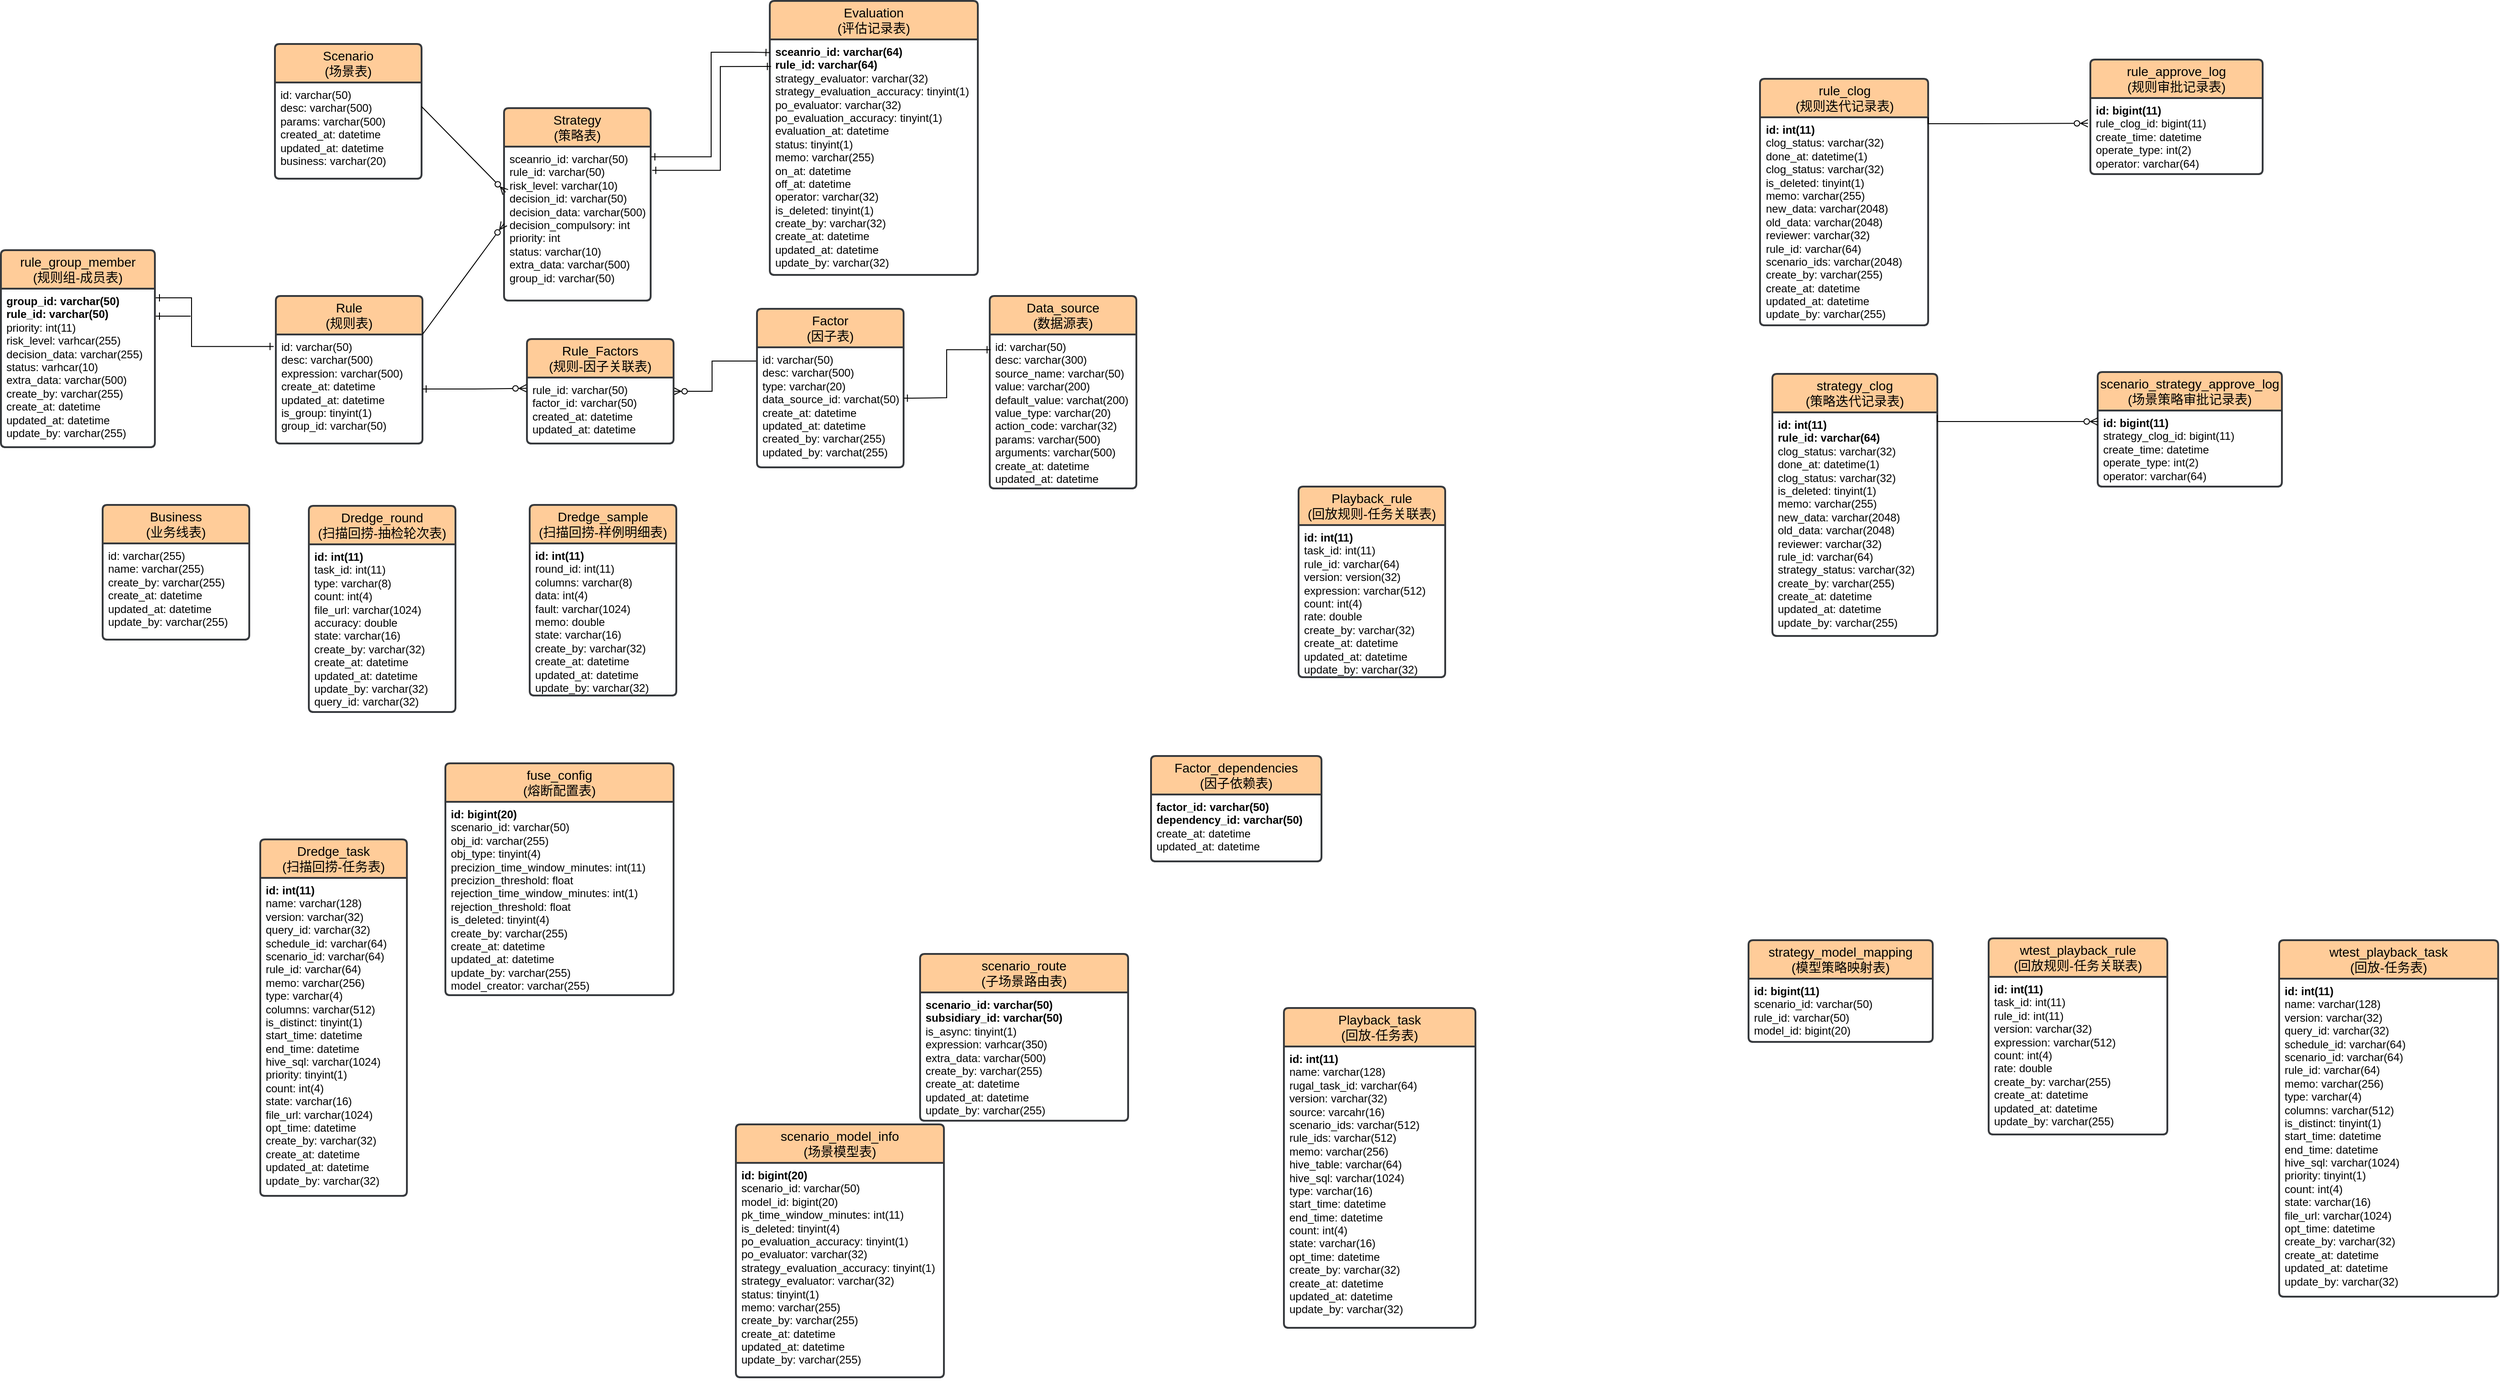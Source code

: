 <mxfile version="21.5.1" type="github">
  <diagram name="第 1 页" id="5t3NjeUMs80RB9Tgrbg6">
    <mxGraphModel dx="2101" dy="858" grid="0" gridSize="10" guides="1" tooltips="1" connect="1" arrows="1" fold="1" page="0" pageScale="1" pageWidth="827" pageHeight="1169" background="none" math="0" shadow="0">
      <root>
        <mxCell id="0" />
        <mxCell id="1" parent="0" />
        <mxCell id="YN_snYb4k6XouH314AB_-72" style="edgeStyle=orthogonalEdgeStyle;rounded=0;orthogonalLoop=1;jettySize=auto;html=1;exitX=0.75;exitY=0;exitDx=0;exitDy=0;" edge="1" parent="1" source="YN_snYb4k6XouH314AB_-23" target="YN_snYb4k6XouH314AB_-22">
          <mxGeometry relative="1" as="geometry" />
        </mxCell>
        <mxCell id="26_FJcOAuXf4uYJPlZqO-40" value="Rule&lt;br&gt;(规则表)" style="swimlane;childLayout=stackLayout;horizontal=1;startSize=42;horizontalStack=0;rounded=1;fontSize=14;fontStyle=0;strokeWidth=2;resizeParent=0;resizeLast=1;shadow=0;dashed=0;align=center;arcSize=4;whiteSpace=wrap;html=1;fillColor=#ffcc99;strokeColor=#36393d;" parent="1" vertex="1">
          <mxGeometry x="-279" y="404" width="160" height="161" as="geometry">
            <mxRectangle x="42" y="189" width="64" height="42" as="alternateBounds" />
          </mxGeometry>
        </mxCell>
        <mxCell id="26_FJcOAuXf4uYJPlZqO-41" value="id: varchar(50)&lt;br&gt;desc: varchar(500)&lt;br&gt;expression: varchar(500)&lt;br&gt;create_at: datetime&lt;br&gt;updated_at: datetime&lt;br&gt;is_group: tinyint(1)&lt;br&gt;group_id: varchar(50)" style="align=left;strokeColor=none;fillColor=none;spacingLeft=4;fontSize=12;verticalAlign=top;resizable=0;rotatable=0;part=1;html=1;" parent="26_FJcOAuXf4uYJPlZqO-40" vertex="1">
          <mxGeometry y="42" width="160" height="119" as="geometry" />
        </mxCell>
        <mxCell id="26_FJcOAuXf4uYJPlZqO-42" style="edgeStyle=orthogonalEdgeStyle;rounded=0;orthogonalLoop=1;jettySize=auto;html=1;exitX=0.5;exitY=1;exitDx=0;exitDy=0;" parent="26_FJcOAuXf4uYJPlZqO-40" source="26_FJcOAuXf4uYJPlZqO-41" target="26_FJcOAuXf4uYJPlZqO-41" edge="1">
          <mxGeometry relative="1" as="geometry" />
        </mxCell>
        <mxCell id="26_FJcOAuXf4uYJPlZqO-43" value="Scenario&lt;br&gt;(场景表)" style="swimlane;childLayout=stackLayout;horizontal=1;startSize=42;horizontalStack=0;rounded=1;fontSize=14;fontStyle=0;strokeWidth=2;resizeParent=0;resizeLast=1;shadow=0;dashed=0;align=center;arcSize=4;whiteSpace=wrap;html=1;fillColor=#ffcc99;strokeColor=#36393d;" parent="1" vertex="1">
          <mxGeometry x="-280" y="129" width="160" height="147" as="geometry" />
        </mxCell>
        <mxCell id="26_FJcOAuXf4uYJPlZqO-44" value="id: varchar(50)&lt;br&gt;desc: varchar(500)&lt;br&gt;params: varchar(500)&lt;br&gt;created_at: datetime&lt;br&gt;updated_at: datetime&lt;br&gt;business: varchar(20)" style="align=left;strokeColor=none;fillColor=none;spacingLeft=4;fontSize=12;verticalAlign=top;resizable=0;rotatable=0;part=1;html=1;" parent="26_FJcOAuXf4uYJPlZqO-43" vertex="1">
          <mxGeometry y="42" width="160" height="105" as="geometry" />
        </mxCell>
        <mxCell id="26_FJcOAuXf4uYJPlZqO-45" style="edgeStyle=orthogonalEdgeStyle;rounded=0;orthogonalLoop=1;jettySize=auto;html=1;exitX=0.5;exitY=1;exitDx=0;exitDy=0;" parent="26_FJcOAuXf4uYJPlZqO-43" source="26_FJcOAuXf4uYJPlZqO-44" target="26_FJcOAuXf4uYJPlZqO-44" edge="1">
          <mxGeometry relative="1" as="geometry" />
        </mxCell>
        <mxCell id="26_FJcOAuXf4uYJPlZqO-50" value="Factor&lt;br&gt;(因子表)" style="swimlane;childLayout=stackLayout;horizontal=1;startSize=42;horizontalStack=0;rounded=1;fontSize=14;fontStyle=0;strokeWidth=2;resizeParent=0;resizeLast=1;shadow=0;dashed=0;align=center;arcSize=4;whiteSpace=wrap;html=1;fillColor=#ffcc99;strokeColor=#36393d;" parent="1" vertex="1">
          <mxGeometry x="246" y="418" width="160" height="173" as="geometry">
            <mxRectangle x="42" y="189" width="64" height="42" as="alternateBounds" />
          </mxGeometry>
        </mxCell>
        <mxCell id="26_FJcOAuXf4uYJPlZqO-51" value="id: varchar(50)&lt;br&gt;desc: varchar(500)&lt;br&gt;type: varchar(20)&lt;br&gt;data_source_id: varchat(50)&lt;br&gt;create_at: datetime&lt;br&gt;updated_at: datetime&lt;br&gt;created_by: varchar(255)&lt;br&gt;updated_by: varchat(255)" style="align=left;strokeColor=none;fillColor=none;spacingLeft=4;fontSize=12;verticalAlign=top;resizable=0;rotatable=0;part=1;html=1;" parent="26_FJcOAuXf4uYJPlZqO-50" vertex="1">
          <mxGeometry y="42" width="160" height="131" as="geometry" />
        </mxCell>
        <mxCell id="26_FJcOAuXf4uYJPlZqO-52" style="edgeStyle=orthogonalEdgeStyle;rounded=0;orthogonalLoop=1;jettySize=auto;html=1;exitX=0.5;exitY=1;exitDx=0;exitDy=0;" parent="26_FJcOAuXf4uYJPlZqO-50" source="26_FJcOAuXf4uYJPlZqO-51" target="26_FJcOAuXf4uYJPlZqO-51" edge="1">
          <mxGeometry relative="1" as="geometry" />
        </mxCell>
        <mxCell id="26_FJcOAuXf4uYJPlZqO-54" value="Data_source&lt;br&gt;(数据源表)" style="swimlane;childLayout=stackLayout;horizontal=1;startSize=42;horizontalStack=0;rounded=1;fontSize=14;fontStyle=0;strokeWidth=2;resizeParent=0;resizeLast=1;shadow=0;dashed=0;align=center;arcSize=4;whiteSpace=wrap;html=1;fillColor=#ffcc99;strokeColor=#36393d;" parent="1" vertex="1">
          <mxGeometry x="500" y="404" width="160" height="210" as="geometry">
            <mxRectangle x="42" y="189" width="64" height="42" as="alternateBounds" />
          </mxGeometry>
        </mxCell>
        <mxCell id="26_FJcOAuXf4uYJPlZqO-55" value="id: varchar(50)&lt;br&gt;desc: varchar(300)&lt;br&gt;source_name: varchar(50)&lt;br&gt;value: varchar(200)&lt;br&gt;default_value: varchat(200)&lt;br&gt;value_type: varchar(20)&lt;br&gt;action_code: varchar(32)&lt;br&gt;params: varchar(500)&lt;br&gt;arguments: varchar(500)&lt;br&gt;create_at: datetime&lt;br&gt;updated_at: datetime" style="align=left;strokeColor=none;fillColor=none;spacingLeft=4;fontSize=12;verticalAlign=top;resizable=0;rotatable=0;part=1;html=1;" parent="26_FJcOAuXf4uYJPlZqO-54" vertex="1">
          <mxGeometry y="42" width="160" height="168" as="geometry" />
        </mxCell>
        <mxCell id="26_FJcOAuXf4uYJPlZqO-56" style="edgeStyle=orthogonalEdgeStyle;rounded=0;orthogonalLoop=1;jettySize=auto;html=1;exitX=0.5;exitY=1;exitDx=0;exitDy=0;" parent="26_FJcOAuXf4uYJPlZqO-54" source="26_FJcOAuXf4uYJPlZqO-55" target="26_FJcOAuXf4uYJPlZqO-55" edge="1">
          <mxGeometry relative="1" as="geometry" />
        </mxCell>
        <mxCell id="26_FJcOAuXf4uYJPlZqO-61" value="Strategy&lt;br&gt;(策略表)" style="swimlane;childLayout=stackLayout;horizontal=1;startSize=42;horizontalStack=0;rounded=1;fontSize=14;fontStyle=0;strokeWidth=2;resizeParent=0;resizeLast=1;shadow=0;dashed=0;align=center;arcSize=4;whiteSpace=wrap;html=1;fillColor=#ffcc99;strokeColor=#36393d;" parent="1" vertex="1">
          <mxGeometry x="-30" y="199" width="160" height="210" as="geometry">
            <mxRectangle x="42" y="189" width="64" height="42" as="alternateBounds" />
          </mxGeometry>
        </mxCell>
        <mxCell id="26_FJcOAuXf4uYJPlZqO-62" value="sceanrio_id: varchar(50)&lt;br&gt;rule_id: varchar(50)&lt;br&gt;risk_level: varchar(10)&lt;br&gt;decision_id: varchar(50)&lt;br&gt;decision_data: varchar(500)&lt;br&gt;decision_compulsory: int&lt;br&gt;priority: int&lt;br&gt;status: varchar(10)&lt;br&gt;extra_data: varchar(500)&lt;br&gt;group_id: varchar(50)" style="align=left;strokeColor=none;fillColor=none;spacingLeft=4;fontSize=12;verticalAlign=top;resizable=0;rotatable=0;part=1;html=1;" parent="26_FJcOAuXf4uYJPlZqO-61" vertex="1">
          <mxGeometry y="42" width="160" height="168" as="geometry" />
        </mxCell>
        <mxCell id="26_FJcOAuXf4uYJPlZqO-63" style="edgeStyle=orthogonalEdgeStyle;rounded=0;orthogonalLoop=1;jettySize=auto;html=1;exitX=0.5;exitY=1;exitDx=0;exitDy=0;" parent="26_FJcOAuXf4uYJPlZqO-61" source="26_FJcOAuXf4uYJPlZqO-62" target="26_FJcOAuXf4uYJPlZqO-62" edge="1">
          <mxGeometry relative="1" as="geometry" />
        </mxCell>
        <mxCell id="26_FJcOAuXf4uYJPlZqO-64" style="rounded=0;orthogonalLoop=1;jettySize=auto;html=1;exitX=1;exitY=0;exitDx=0;exitDy=0;entryX=0;entryY=0.5;entryDx=0;entryDy=0;startArrow=none;startFill=0;endArrow=ERzeroToMany;endFill=0;" parent="1" source="26_FJcOAuXf4uYJPlZqO-41" target="26_FJcOAuXf4uYJPlZqO-62" edge="1">
          <mxGeometry relative="1" as="geometry" />
        </mxCell>
        <mxCell id="26_FJcOAuXf4uYJPlZqO-65" style="rounded=0;orthogonalLoop=1;jettySize=auto;html=1;exitX=1;exitY=0.25;exitDx=0;exitDy=0;entryX=0.01;entryY=0.296;entryDx=0;entryDy=0;entryPerimeter=0;startArrow=none;startFill=0;endArrow=ERzeroToMany;endFill=0;" parent="1" source="26_FJcOAuXf4uYJPlZqO-44" target="26_FJcOAuXf4uYJPlZqO-62" edge="1">
          <mxGeometry relative="1" as="geometry" />
        </mxCell>
        <mxCell id="26_FJcOAuXf4uYJPlZqO-69" style="rounded=0;orthogonalLoop=1;jettySize=auto;html=1;startArrow=ERzeroToMany;startFill=0;endArrow=none;endFill=0;edgeStyle=orthogonalEdgeStyle;" parent="1" source="26_FJcOAuXf4uYJPlZqO-66" edge="1">
          <mxGeometry relative="1" as="geometry">
            <mxPoint x="245" y="475" as="targetPoint" />
            <Array as="points">
              <mxPoint x="197" y="508" />
              <mxPoint x="197" y="475" />
            </Array>
          </mxGeometry>
        </mxCell>
        <mxCell id="26_FJcOAuXf4uYJPlZqO-66" value="Rule_Factors&lt;br&gt;(规则-因子关联表)" style="swimlane;childLayout=stackLayout;horizontal=1;startSize=42;horizontalStack=0;rounded=1;fontSize=14;fontStyle=0;strokeWidth=2;resizeParent=0;resizeLast=1;shadow=0;dashed=0;align=center;arcSize=4;whiteSpace=wrap;html=1;fillColor=#ffcc99;strokeColor=#36393d;" parent="1" vertex="1">
          <mxGeometry x="-5" y="451" width="160" height="114" as="geometry" />
        </mxCell>
        <mxCell id="26_FJcOAuXf4uYJPlZqO-67" value="rule_id: varchar(50)&lt;br&gt;factor_id: varchar(50)&lt;br&gt;created_at: datetime&lt;br&gt;updated_at: datetime" style="align=left;strokeColor=none;fillColor=none;spacingLeft=4;fontSize=12;verticalAlign=top;resizable=0;rotatable=0;part=1;html=1;" parent="26_FJcOAuXf4uYJPlZqO-66" vertex="1">
          <mxGeometry y="42" width="160" height="72" as="geometry" />
        </mxCell>
        <mxCell id="26_FJcOAuXf4uYJPlZqO-68" style="edgeStyle=orthogonalEdgeStyle;rounded=0;orthogonalLoop=1;jettySize=auto;html=1;exitX=0.5;exitY=1;exitDx=0;exitDy=0;" parent="26_FJcOAuXf4uYJPlZqO-66" source="26_FJcOAuXf4uYJPlZqO-67" target="26_FJcOAuXf4uYJPlZqO-67" edge="1">
          <mxGeometry relative="1" as="geometry" />
        </mxCell>
        <mxCell id="26_FJcOAuXf4uYJPlZqO-70" style="edgeStyle=orthogonalEdgeStyle;rounded=0;orthogonalLoop=1;jettySize=auto;html=1;entryX=-0.003;entryY=0.163;entryDx=0;entryDy=0;entryPerimeter=0;endArrow=ERzeroToMany;endFill=0;startArrow=ERone;startFill=0;" parent="1" source="26_FJcOAuXf4uYJPlZqO-41" target="26_FJcOAuXf4uYJPlZqO-67" edge="1">
          <mxGeometry relative="1" as="geometry" />
        </mxCell>
        <mxCell id="YN_snYb4k6XouH314AB_-1" value="Business&lt;br&gt;(业务线表)" style="swimlane;childLayout=stackLayout;horizontal=1;startSize=42;horizontalStack=0;rounded=1;fontSize=14;fontStyle=0;strokeWidth=2;resizeParent=0;resizeLast=1;shadow=0;dashed=0;align=center;arcSize=4;whiteSpace=wrap;html=1;fillColor=#ffcc99;strokeColor=#36393d;" vertex="1" parent="1">
          <mxGeometry x="-468" y="632" width="160" height="147" as="geometry" />
        </mxCell>
        <mxCell id="YN_snYb4k6XouH314AB_-2" value="id: varchar(255)&lt;br&gt;name: varchar(255)&lt;br&gt;create_by: varchar(255)&lt;br&gt;create_at: datetime&lt;br&gt;updated_at: datetime&lt;br&gt;update_by: varchar(255)" style="align=left;strokeColor=none;fillColor=none;spacingLeft=4;fontSize=12;verticalAlign=top;resizable=0;rotatable=0;part=1;html=1;" vertex="1" parent="YN_snYb4k6XouH314AB_-1">
          <mxGeometry y="42" width="160" height="105" as="geometry" />
        </mxCell>
        <mxCell id="YN_snYb4k6XouH314AB_-3" style="edgeStyle=orthogonalEdgeStyle;rounded=0;orthogonalLoop=1;jettySize=auto;html=1;exitX=0.5;exitY=1;exitDx=0;exitDy=0;" edge="1" parent="YN_snYb4k6XouH314AB_-1" source="YN_snYb4k6XouH314AB_-2" target="YN_snYb4k6XouH314AB_-2">
          <mxGeometry relative="1" as="geometry" />
        </mxCell>
        <mxCell id="YN_snYb4k6XouH314AB_-4" value="Dredge_round&lt;br&gt;(扫描回捞-抽检轮次表)" style="swimlane;childLayout=stackLayout;horizontal=1;startSize=42;horizontalStack=0;rounded=1;fontSize=14;fontStyle=0;strokeWidth=2;resizeParent=0;resizeLast=1;shadow=0;dashed=0;align=center;arcSize=4;whiteSpace=wrap;html=1;fillColor=#ffcc99;strokeColor=#36393d;" vertex="1" parent="1">
          <mxGeometry x="-243" y="633" width="160" height="225" as="geometry" />
        </mxCell>
        <mxCell id="YN_snYb4k6XouH314AB_-5" value="&lt;b&gt;id: int(11)&lt;br&gt;&lt;/b&gt;task_id: int(11)&lt;br&gt;type: varchar(8)&lt;br&gt;count: int(4)&lt;br&gt;file_url: varchar(1024)&lt;br&gt;accuracy: double&lt;br&gt;state: varchar(16)&lt;br&gt;create_by: varchar(32)&lt;br style=&quot;border-color: var(--border-color);&quot;&gt;create_at: datetime&lt;br style=&quot;border-color: var(--border-color);&quot;&gt;updated_at: datetime&lt;br style=&quot;border-color: var(--border-color);&quot;&gt;update_by: varchar(32)&lt;br&gt;query_id: varchar(32)" style="align=left;strokeColor=none;fillColor=none;spacingLeft=4;fontSize=12;verticalAlign=top;resizable=0;rotatable=0;part=1;html=1;" vertex="1" parent="YN_snYb4k6XouH314AB_-4">
          <mxGeometry y="42" width="160" height="183" as="geometry" />
        </mxCell>
        <mxCell id="YN_snYb4k6XouH314AB_-6" style="edgeStyle=orthogonalEdgeStyle;rounded=0;orthogonalLoop=1;jettySize=auto;html=1;exitX=0.5;exitY=1;exitDx=0;exitDy=0;" edge="1" parent="YN_snYb4k6XouH314AB_-4" source="YN_snYb4k6XouH314AB_-5" target="YN_snYb4k6XouH314AB_-5">
          <mxGeometry relative="1" as="geometry" />
        </mxCell>
        <mxCell id="YN_snYb4k6XouH314AB_-7" value="Dredge_sample&lt;br&gt;(扫描回捞-样例明细表)" style="swimlane;childLayout=stackLayout;horizontal=1;startSize=42;horizontalStack=0;rounded=1;fontSize=14;fontStyle=0;strokeWidth=2;resizeParent=0;resizeLast=1;shadow=0;dashed=0;align=center;arcSize=4;whiteSpace=wrap;html=1;fillColor=#ffcc99;strokeColor=#36393d;" vertex="1" parent="1">
          <mxGeometry x="-2" y="632" width="160" height="208" as="geometry" />
        </mxCell>
        <mxCell id="YN_snYb4k6XouH314AB_-8" value="&lt;b&gt;id: int(11)&lt;br&gt;&lt;/b&gt;round_id: int(11)&lt;br&gt;columns: varchar(8)&lt;br&gt;data: int(4)&lt;br&gt;fault: varchar(1024)&lt;br&gt;memo: double&lt;br&gt;state: varchar(16)&lt;br&gt;create_by: varchar(32)&lt;br style=&quot;border-color: var(--border-color);&quot;&gt;create_at: datetime&lt;br style=&quot;border-color: var(--border-color);&quot;&gt;updated_at: datetime&lt;br style=&quot;border-color: var(--border-color);&quot;&gt;update_by: varchar(32)" style="align=left;strokeColor=none;fillColor=none;spacingLeft=4;fontSize=12;verticalAlign=top;resizable=0;rotatable=0;part=1;html=1;" vertex="1" parent="YN_snYb4k6XouH314AB_-7">
          <mxGeometry y="42" width="160" height="166" as="geometry" />
        </mxCell>
        <mxCell id="YN_snYb4k6XouH314AB_-9" style="edgeStyle=orthogonalEdgeStyle;rounded=0;orthogonalLoop=1;jettySize=auto;html=1;exitX=0.5;exitY=1;exitDx=0;exitDy=0;" edge="1" parent="YN_snYb4k6XouH314AB_-7" source="YN_snYb4k6XouH314AB_-8" target="YN_snYb4k6XouH314AB_-8">
          <mxGeometry relative="1" as="geometry" />
        </mxCell>
        <mxCell id="YN_snYb4k6XouH314AB_-10" value="Dredge_task&lt;br&gt;(扫描回捞-任务表)" style="swimlane;childLayout=stackLayout;horizontal=1;startSize=42;horizontalStack=0;rounded=1;fontSize=14;fontStyle=0;strokeWidth=2;resizeParent=0;resizeLast=1;shadow=0;dashed=0;align=center;arcSize=4;whiteSpace=wrap;html=1;fillColor=#ffcc99;strokeColor=#36393d;" vertex="1" parent="1">
          <mxGeometry x="-296" y="997" width="160" height="389" as="geometry" />
        </mxCell>
        <mxCell id="YN_snYb4k6XouH314AB_-11" value="&lt;b&gt;id: int(11)&lt;br&gt;&lt;/b&gt;name: varchar(128)&lt;br&gt;version: varchar(32)&lt;br&gt;query_id: varchar(32)&lt;br&gt;schedule_id: varchar(64)&lt;br&gt;scenario_id: varchar(64)&lt;br&gt;rule_id: varchar(64)&lt;br&gt;memo: varchar(256)&lt;br&gt;type: varchar(4)&lt;br&gt;columns: varchar(512)&lt;br&gt;is_distinct: tinyint(1)&lt;br&gt;start_time: datetime&lt;br&gt;end_time: datetime&lt;br&gt;hive_sql: varchar(1024)&lt;br&gt;priority: tinyint(1)&lt;br&gt;count: int(4)&lt;br&gt;state: varchar(16)&lt;br&gt;file_url: varchar(1024)&lt;br&gt;opt_time: datetime&lt;br&gt;create_by: varchar(32)&lt;br style=&quot;border-color: var(--border-color);&quot;&gt;create_at: datetime&lt;br style=&quot;border-color: var(--border-color);&quot;&gt;updated_at: datetime&lt;br style=&quot;border-color: var(--border-color);&quot;&gt;update_by: varchar(32)" style="align=left;strokeColor=none;fillColor=none;spacingLeft=4;fontSize=12;verticalAlign=top;resizable=0;rotatable=0;part=1;html=1;" vertex="1" parent="YN_snYb4k6XouH314AB_-10">
          <mxGeometry y="42" width="160" height="347" as="geometry" />
        </mxCell>
        <mxCell id="YN_snYb4k6XouH314AB_-12" style="edgeStyle=orthogonalEdgeStyle;rounded=0;orthogonalLoop=1;jettySize=auto;html=1;exitX=0.5;exitY=1;exitDx=0;exitDy=0;" edge="1" parent="YN_snYb4k6XouH314AB_-10" source="YN_snYb4k6XouH314AB_-11" target="YN_snYb4k6XouH314AB_-11">
          <mxGeometry relative="1" as="geometry" />
        </mxCell>
        <mxCell id="YN_snYb4k6XouH314AB_-13" value="Evaluation&lt;br&gt;(评估记录表)" style="swimlane;childLayout=stackLayout;horizontal=1;startSize=42;horizontalStack=0;rounded=1;fontSize=14;fontStyle=0;strokeWidth=2;resizeParent=0;resizeLast=1;shadow=0;dashed=0;align=center;arcSize=4;whiteSpace=wrap;html=1;fillColor=#ffcc99;strokeColor=#36393d;" vertex="1" parent="1">
          <mxGeometry x="260" y="82" width="227" height="299" as="geometry" />
        </mxCell>
        <mxCell id="YN_snYb4k6XouH314AB_-14" value="&lt;b&gt;sceanrio_id: varchar(64)&lt;br&gt;rule_id: varchar(64)&lt;br&gt;&lt;/b&gt;strategy_evaluator: varchar(32)&lt;br&gt;strategy_evaluation_accuracy: tinyint(1)&lt;br&gt;po_evaluator: varchar(32)&lt;br&gt;po_evaluation_accuracy: tinyint(1)&lt;br&gt;evaluation_at: datetime&lt;br&gt;status: tinyint(1)&lt;br&gt;memo: varchar(255)&lt;br&gt;on_at: datetime&lt;br&gt;off_at: datetime&lt;br&gt;operator: varchar(32)&lt;br&gt;is_deleted: tinyint(1)&lt;br&gt;create_by: varchar(32)&lt;br style=&quot;border-color: var(--border-color);&quot;&gt;create_at: datetime&lt;br style=&quot;border-color: var(--border-color);&quot;&gt;updated_at: datetime&lt;br style=&quot;border-color: var(--border-color);&quot;&gt;update_by: varchar(32)" style="align=left;strokeColor=none;fillColor=none;spacingLeft=4;fontSize=12;verticalAlign=top;resizable=0;rotatable=0;part=1;html=1;" vertex="1" parent="YN_snYb4k6XouH314AB_-13">
          <mxGeometry y="42" width="227" height="257" as="geometry" />
        </mxCell>
        <mxCell id="YN_snYb4k6XouH314AB_-15" style="edgeStyle=orthogonalEdgeStyle;rounded=0;orthogonalLoop=1;jettySize=auto;html=1;exitX=0.5;exitY=1;exitDx=0;exitDy=0;" edge="1" parent="YN_snYb4k6XouH314AB_-13" source="YN_snYb4k6XouH314AB_-14" target="YN_snYb4k6XouH314AB_-14">
          <mxGeometry relative="1" as="geometry" />
        </mxCell>
        <mxCell id="YN_snYb4k6XouH314AB_-16" value="Factor_dependencies&lt;br&gt;(因子依赖表)" style="swimlane;childLayout=stackLayout;horizontal=1;startSize=42;horizontalStack=0;rounded=1;fontSize=14;fontStyle=0;strokeWidth=2;resizeParent=0;resizeLast=1;shadow=0;dashed=0;align=center;arcSize=4;whiteSpace=wrap;html=1;fillColor=#ffcc99;strokeColor=#36393d;" vertex="1" parent="1">
          <mxGeometry x="676" y="906" width="186" height="115" as="geometry" />
        </mxCell>
        <mxCell id="YN_snYb4k6XouH314AB_-17" value="&lt;b&gt;factor_id: varchar(50)&lt;br&gt;dependency_id: varchar(50)&lt;/b&gt;&lt;br&gt;create_at: datetime&lt;br&gt;updated_at: datetime" style="align=left;strokeColor=none;fillColor=none;spacingLeft=4;fontSize=12;verticalAlign=top;resizable=0;rotatable=0;part=1;html=1;" vertex="1" parent="YN_snYb4k6XouH314AB_-16">
          <mxGeometry y="42" width="186" height="73" as="geometry" />
        </mxCell>
        <mxCell id="YN_snYb4k6XouH314AB_-18" style="edgeStyle=orthogonalEdgeStyle;rounded=0;orthogonalLoop=1;jettySize=auto;html=1;exitX=0.5;exitY=1;exitDx=0;exitDy=0;" edge="1" parent="YN_snYb4k6XouH314AB_-16" source="YN_snYb4k6XouH314AB_-17" target="YN_snYb4k6XouH314AB_-17">
          <mxGeometry relative="1" as="geometry" />
        </mxCell>
        <mxCell id="YN_snYb4k6XouH314AB_-22" value="fuse_config&lt;br&gt;(熔断配置表)" style="swimlane;childLayout=stackLayout;horizontal=1;startSize=42;horizontalStack=0;rounded=1;fontSize=14;fontStyle=0;strokeWidth=2;resizeParent=0;resizeLast=1;shadow=0;dashed=0;align=center;arcSize=4;whiteSpace=wrap;html=1;fillColor=#ffcc99;strokeColor=#36393d;" vertex="1" parent="1">
          <mxGeometry x="-94" y="914" width="249" height="253" as="geometry" />
        </mxCell>
        <mxCell id="YN_snYb4k6XouH314AB_-23" value="&lt;b&gt;id: bigint(20)&lt;br&gt;&lt;/b&gt;scenario_id: varchar(50)&lt;br&gt;obj_id: varchar(255)&lt;br&gt;obj_type: tinyint(4)&lt;br&gt;precizion_time_window_minutes: int(11)&lt;br&gt;precizion_threshold: float&lt;br&gt;rejection_time_window_minutes: int(1)&lt;br&gt;rejection_threshold: float&lt;br&gt;is_deleted: tinyint(4)&lt;br&gt;create_by: varchar(255)&lt;br style=&quot;border-color: var(--border-color);&quot;&gt;create_at: datetime&lt;br style=&quot;border-color: var(--border-color);&quot;&gt;updated_at: datetime&lt;br style=&quot;border-color: var(--border-color);&quot;&gt;update_by: varchar(255)&lt;br&gt;model_creator: varchar(255)" style="align=left;strokeColor=none;fillColor=none;spacingLeft=4;fontSize=12;verticalAlign=top;resizable=0;rotatable=0;part=1;html=1;" vertex="1" parent="YN_snYb4k6XouH314AB_-22">
          <mxGeometry y="42" width="249" height="211" as="geometry" />
        </mxCell>
        <mxCell id="YN_snYb4k6XouH314AB_-24" style="edgeStyle=orthogonalEdgeStyle;rounded=0;orthogonalLoop=1;jettySize=auto;html=1;exitX=0.5;exitY=1;exitDx=0;exitDy=0;" edge="1" parent="YN_snYb4k6XouH314AB_-22" source="YN_snYb4k6XouH314AB_-23" target="YN_snYb4k6XouH314AB_-23">
          <mxGeometry relative="1" as="geometry" />
        </mxCell>
        <mxCell id="YN_snYb4k6XouH314AB_-25" value="Playback_rule&lt;br&gt;(回放规则-任务关联表)" style="swimlane;childLayout=stackLayout;horizontal=1;startSize=42;horizontalStack=0;rounded=1;fontSize=14;fontStyle=0;strokeWidth=2;resizeParent=0;resizeLast=1;shadow=0;dashed=0;align=center;arcSize=4;whiteSpace=wrap;html=1;fillColor=#ffcc99;strokeColor=#36393d;" vertex="1" parent="1">
          <mxGeometry x="837" y="612" width="160" height="208" as="geometry" />
        </mxCell>
        <mxCell id="YN_snYb4k6XouH314AB_-26" value="&lt;b&gt;id: int(11)&lt;br&gt;&lt;/b&gt;task_id: int(11)&lt;br&gt;rule_id: varchar(64)&lt;br&gt;version: version(32)&lt;br&gt;expression: varchar(512)&lt;br&gt;count: int(4)&lt;br&gt;rate: double&lt;br&gt;create_by: varchar(32)&lt;br style=&quot;border-color: var(--border-color);&quot;&gt;create_at: datetime&lt;br style=&quot;border-color: var(--border-color);&quot;&gt;updated_at: datetime&lt;br style=&quot;border-color: var(--border-color);&quot;&gt;update_by: varchar(32)" style="align=left;strokeColor=none;fillColor=none;spacingLeft=4;fontSize=12;verticalAlign=top;resizable=0;rotatable=0;part=1;html=1;" vertex="1" parent="YN_snYb4k6XouH314AB_-25">
          <mxGeometry y="42" width="160" height="166" as="geometry" />
        </mxCell>
        <mxCell id="YN_snYb4k6XouH314AB_-27" style="edgeStyle=orthogonalEdgeStyle;rounded=0;orthogonalLoop=1;jettySize=auto;html=1;exitX=0.5;exitY=1;exitDx=0;exitDy=0;" edge="1" parent="YN_snYb4k6XouH314AB_-25" source="YN_snYb4k6XouH314AB_-26" target="YN_snYb4k6XouH314AB_-26">
          <mxGeometry relative="1" as="geometry" />
        </mxCell>
        <mxCell id="YN_snYb4k6XouH314AB_-31" value="Playback_task&lt;br&gt;(回放-任务表)" style="swimlane;childLayout=stackLayout;horizontal=1;startSize=42;horizontalStack=0;rounded=1;fontSize=14;fontStyle=0;strokeWidth=2;resizeParent=0;resizeLast=1;shadow=0;dashed=0;align=center;arcSize=4;whiteSpace=wrap;html=1;fillColor=#ffcc99;strokeColor=#36393d;" vertex="1" parent="1">
          <mxGeometry x="821" y="1181" width="209" height="349" as="geometry" />
        </mxCell>
        <mxCell id="YN_snYb4k6XouH314AB_-32" value="&lt;b&gt;id: int(11)&lt;br&gt;&lt;/b&gt;name: varchar(128)&lt;br&gt;rugal_task_id: varchar(64)&lt;br&gt;version: varchar(32)&lt;br&gt;source: varcahr(16)&lt;br&gt;scenario_ids: varchar(512)&lt;br&gt;rule_ids: varchar(512)&lt;br&gt;memo: varchar(256)&lt;br&gt;hive_table: varchar(64)&lt;br&gt;hive_sql: varchar(1024)&lt;br&gt;type: varchar(16)&lt;br&gt;start_time: datetime&lt;br&gt;end_time: datetime&lt;br&gt;count: int(4)&lt;br&gt;state: varchar(16)&lt;br&gt;opt_time: datetime&lt;br&gt;create_by: varchar(32)&lt;br style=&quot;border-color: var(--border-color);&quot;&gt;create_at: datetime&lt;br style=&quot;border-color: var(--border-color);&quot;&gt;updated_at: datetime&lt;br style=&quot;border-color: var(--border-color);&quot;&gt;update_by: varchar(32)" style="align=left;strokeColor=none;fillColor=none;spacingLeft=4;fontSize=12;verticalAlign=top;resizable=0;rotatable=0;part=1;html=1;" vertex="1" parent="YN_snYb4k6XouH314AB_-31">
          <mxGeometry y="42" width="209" height="307" as="geometry" />
        </mxCell>
        <mxCell id="YN_snYb4k6XouH314AB_-33" style="edgeStyle=orthogonalEdgeStyle;rounded=0;orthogonalLoop=1;jettySize=auto;html=1;exitX=0.5;exitY=1;exitDx=0;exitDy=0;" edge="1" parent="YN_snYb4k6XouH314AB_-31" source="YN_snYb4k6XouH314AB_-32" target="YN_snYb4k6XouH314AB_-32">
          <mxGeometry relative="1" as="geometry" />
        </mxCell>
        <mxCell id="YN_snYb4k6XouH314AB_-38" value="rule_approve_log&lt;br&gt;(规则审批记录表)" style="swimlane;childLayout=stackLayout;horizontal=1;startSize=42;horizontalStack=0;rounded=1;fontSize=14;fontStyle=0;strokeWidth=2;resizeParent=0;resizeLast=1;shadow=0;dashed=0;align=center;arcSize=4;whiteSpace=wrap;html=1;fillColor=#ffcc99;strokeColor=#36393d;" vertex="1" parent="1">
          <mxGeometry x="1701" y="146" width="188" height="125" as="geometry" />
        </mxCell>
        <mxCell id="YN_snYb4k6XouH314AB_-39" value="&lt;b&gt;id: bigint(11)&lt;br&gt;&lt;/b&gt;rule_clog_id: bigint(11)&lt;br&gt;create_time: datetime&lt;br&gt;operate_type: int(2)&lt;br&gt;operator: varchar(64)" style="align=left;strokeColor=none;fillColor=none;spacingLeft=4;fontSize=12;verticalAlign=top;resizable=0;rotatable=0;part=1;html=1;" vertex="1" parent="YN_snYb4k6XouH314AB_-38">
          <mxGeometry y="42" width="188" height="83" as="geometry" />
        </mxCell>
        <mxCell id="YN_snYb4k6XouH314AB_-40" style="edgeStyle=orthogonalEdgeStyle;rounded=0;orthogonalLoop=1;jettySize=auto;html=1;exitX=0.5;exitY=1;exitDx=0;exitDy=0;" edge="1" parent="YN_snYb4k6XouH314AB_-38" source="YN_snYb4k6XouH314AB_-39" target="YN_snYb4k6XouH314AB_-39">
          <mxGeometry relative="1" as="geometry" />
        </mxCell>
        <mxCell id="YN_snYb4k6XouH314AB_-41" value="rule_clog&lt;br&gt;(规则迭代记录表)" style="swimlane;childLayout=stackLayout;horizontal=1;startSize=42;horizontalStack=0;rounded=1;fontSize=14;fontStyle=0;strokeWidth=2;resizeParent=0;resizeLast=1;shadow=0;dashed=0;align=center;arcSize=4;whiteSpace=wrap;html=1;fillColor=#ffcc99;strokeColor=#36393d;" vertex="1" parent="1">
          <mxGeometry x="1340.5" y="167" width="183.5" height="269" as="geometry" />
        </mxCell>
        <mxCell id="YN_snYb4k6XouH314AB_-42" value="&lt;b&gt;id: int(11)&lt;br&gt;&lt;/b&gt;clog_status: varchar(32)&lt;br&gt;done_at: datetime(1)&lt;br&gt;clog_status: varchar(32)&lt;br&gt;is_deleted: tinyint(1)&lt;br&gt;memo: varchar(255)&lt;br&gt;new_data: varchar(2048)&lt;br&gt;old_data: varchar(2048)&lt;br&gt;reviewer: varchar(32)&lt;br&gt;rule_id: varchar(64)&lt;br&gt;scenario_ids: varchar(2048)&lt;br&gt;create_by: varchar(255)&lt;br style=&quot;border-color: var(--border-color);&quot;&gt;create_at: datetime&lt;br style=&quot;border-color: var(--border-color);&quot;&gt;updated_at: datetime&lt;br style=&quot;border-color: var(--border-color);&quot;&gt;update_by: varchar(255)" style="align=left;strokeColor=none;fillColor=none;spacingLeft=4;fontSize=12;verticalAlign=top;resizable=0;rotatable=0;part=1;html=1;" vertex="1" parent="YN_snYb4k6XouH314AB_-41">
          <mxGeometry y="42" width="183.5" height="227" as="geometry" />
        </mxCell>
        <mxCell id="YN_snYb4k6XouH314AB_-44" value="rule_group_member&lt;br&gt;(规则组-成员表)" style="swimlane;childLayout=stackLayout;horizontal=1;startSize=42;horizontalStack=0;rounded=1;fontSize=14;fontStyle=0;strokeWidth=2;resizeParent=0;resizeLast=1;shadow=0;dashed=0;align=center;arcSize=4;whiteSpace=wrap;html=1;fillColor=#ffcc99;strokeColor=#36393d;" vertex="1" parent="1">
          <mxGeometry x="-579" y="354" width="168" height="215" as="geometry" />
        </mxCell>
        <mxCell id="YN_snYb4k6XouH314AB_-45" value="&lt;b&gt;group_id: varchar(50)&lt;/b&gt;&lt;br&gt;&lt;b&gt;rule_id: varchar(50)&lt;br&gt;&lt;/b&gt;priority: int(11)&lt;br&gt;risk_level: varhcar(255)&lt;br&gt;decision_data: varchar(255)&lt;br&gt;status: varhcar(10)&lt;br&gt;extra_data: varchar(500)&lt;br&gt;create_by: varchar(255)&lt;br style=&quot;border-color: var(--border-color);&quot;&gt;create_at: datetime&lt;br style=&quot;border-color: var(--border-color);&quot;&gt;updated_at: datetime&lt;br style=&quot;border-color: var(--border-color);&quot;&gt;update_by: varchar(255)" style="align=left;strokeColor=none;fillColor=none;spacingLeft=4;fontSize=12;verticalAlign=top;resizable=0;rotatable=0;part=1;html=1;" vertex="1" parent="YN_snYb4k6XouH314AB_-44">
          <mxGeometry y="42" width="168" height="173" as="geometry" />
        </mxCell>
        <mxCell id="YN_snYb4k6XouH314AB_-46" style="edgeStyle=orthogonalEdgeStyle;rounded=0;orthogonalLoop=1;jettySize=auto;html=1;exitX=0.5;exitY=1;exitDx=0;exitDy=0;" edge="1" parent="YN_snYb4k6XouH314AB_-44" source="YN_snYb4k6XouH314AB_-45" target="YN_snYb4k6XouH314AB_-45">
          <mxGeometry relative="1" as="geometry" />
        </mxCell>
        <mxCell id="YN_snYb4k6XouH314AB_-47" value="scenario_model_info&lt;br&gt;(场景模型表)" style="swimlane;childLayout=stackLayout;horizontal=1;startSize=42;horizontalStack=0;rounded=1;fontSize=14;fontStyle=0;strokeWidth=2;resizeParent=0;resizeLast=1;shadow=0;dashed=0;align=center;arcSize=4;whiteSpace=wrap;html=1;fillColor=#ffcc99;strokeColor=#36393d;" vertex="1" parent="1">
          <mxGeometry x="223" y="1308" width="227" height="276" as="geometry" />
        </mxCell>
        <mxCell id="YN_snYb4k6XouH314AB_-48" value="&lt;b&gt;id: bigint(20)&lt;/b&gt;&lt;br&gt;scenario_id: varchar(50)&lt;br&gt;model_id: bigint(20)&lt;br&gt;pk_time_window_minutes: int(11)&lt;br&gt;is_deleted: tinyint(4)&lt;br&gt;po_evaluation_accuracy: tinyint(1)&lt;br&gt;po_evaluator: varchar(32)&lt;br&gt;strategy_evaluation_accuracy: tinyint(1)&lt;br&gt;strategy_evaluator: varchar(32)&lt;br&gt;status: tinyint(1)&lt;br&gt;memo: varchar(255)&lt;br&gt;create_by: varchar(255)&lt;br style=&quot;border-color: var(--border-color);&quot;&gt;create_at: datetime&lt;br style=&quot;border-color: var(--border-color);&quot;&gt;updated_at: datetime&lt;br style=&quot;border-color: var(--border-color);&quot;&gt;update_by: varchar(255)" style="align=left;strokeColor=none;fillColor=none;spacingLeft=4;fontSize=12;verticalAlign=top;resizable=0;rotatable=0;part=1;html=1;" vertex="1" parent="YN_snYb4k6XouH314AB_-47">
          <mxGeometry y="42" width="227" height="234" as="geometry" />
        </mxCell>
        <mxCell id="YN_snYb4k6XouH314AB_-49" style="edgeStyle=orthogonalEdgeStyle;rounded=0;orthogonalLoop=1;jettySize=auto;html=1;exitX=0.5;exitY=1;exitDx=0;exitDy=0;" edge="1" parent="YN_snYb4k6XouH314AB_-47" source="YN_snYb4k6XouH314AB_-48" target="YN_snYb4k6XouH314AB_-48">
          <mxGeometry relative="1" as="geometry" />
        </mxCell>
        <mxCell id="YN_snYb4k6XouH314AB_-50" value="scenario_route&lt;br&gt;(子场景路由表)" style="swimlane;childLayout=stackLayout;horizontal=1;startSize=42;horizontalStack=0;rounded=1;fontSize=14;fontStyle=0;strokeWidth=2;resizeParent=0;resizeLast=1;shadow=0;dashed=0;align=center;arcSize=4;whiteSpace=wrap;html=1;fillColor=#ffcc99;strokeColor=#36393d;" vertex="1" parent="1">
          <mxGeometry x="424" y="1122" width="227" height="182" as="geometry" />
        </mxCell>
        <mxCell id="YN_snYb4k6XouH314AB_-51" value="&lt;b&gt;scenario_id: varchar(50)&lt;/b&gt;&lt;br&gt;&lt;b&gt;subsidiary_id: varchar(50)&lt;/b&gt;&lt;br&gt;is_async: tinyint(1)&lt;br&gt;expression: varhcar(350)&lt;br&gt;extra_data: varchar(500)&lt;br&gt;create_by: varchar(255)&lt;br style=&quot;border-color: var(--border-color);&quot;&gt;create_at: datetime&lt;br style=&quot;border-color: var(--border-color);&quot;&gt;updated_at: datetime&lt;br style=&quot;border-color: var(--border-color);&quot;&gt;update_by: varchar(255)" style="align=left;strokeColor=none;fillColor=none;spacingLeft=4;fontSize=12;verticalAlign=top;resizable=0;rotatable=0;part=1;html=1;" vertex="1" parent="YN_snYb4k6XouH314AB_-50">
          <mxGeometry y="42" width="227" height="140" as="geometry" />
        </mxCell>
        <mxCell id="YN_snYb4k6XouH314AB_-52" style="edgeStyle=orthogonalEdgeStyle;rounded=0;orthogonalLoop=1;jettySize=auto;html=1;exitX=0.5;exitY=1;exitDx=0;exitDy=0;" edge="1" parent="YN_snYb4k6XouH314AB_-50" source="YN_snYb4k6XouH314AB_-51" target="YN_snYb4k6XouH314AB_-51">
          <mxGeometry relative="1" as="geometry" />
        </mxCell>
        <mxCell id="YN_snYb4k6XouH314AB_-53" value="scenario_strategy_approve_log&lt;br&gt;(场景策略审批记录表)" style="swimlane;childLayout=stackLayout;horizontal=1;startSize=42;horizontalStack=0;rounded=1;fontSize=14;fontStyle=0;strokeWidth=2;resizeParent=0;resizeLast=1;shadow=0;dashed=0;align=center;arcSize=4;whiteSpace=wrap;html=1;fillColor=#ffcc99;strokeColor=#36393d;" vertex="1" parent="1">
          <mxGeometry x="1709" y="487" width="201" height="125" as="geometry">
            <mxRectangle x="1859" y="812" width="230" height="46" as="alternateBounds" />
          </mxGeometry>
        </mxCell>
        <mxCell id="YN_snYb4k6XouH314AB_-54" value="&lt;b&gt;id: bigint(11)&lt;br&gt;&lt;/b&gt;strategy_clog_id: bigint(11)&lt;br&gt;create_time: datetime&lt;br&gt;operate_type: int(2)&lt;br&gt;operator: varchar(64)" style="align=left;strokeColor=none;fillColor=none;spacingLeft=4;fontSize=12;verticalAlign=top;resizable=0;rotatable=0;part=1;html=1;" vertex="1" parent="YN_snYb4k6XouH314AB_-53">
          <mxGeometry y="42" width="201" height="83" as="geometry" />
        </mxCell>
        <mxCell id="YN_snYb4k6XouH314AB_-55" style="edgeStyle=orthogonalEdgeStyle;rounded=0;orthogonalLoop=1;jettySize=auto;html=1;exitX=0.5;exitY=1;exitDx=0;exitDy=0;" edge="1" parent="YN_snYb4k6XouH314AB_-53" source="YN_snYb4k6XouH314AB_-54" target="YN_snYb4k6XouH314AB_-54">
          <mxGeometry relative="1" as="geometry" />
        </mxCell>
        <mxCell id="YN_snYb4k6XouH314AB_-56" value="strategy_clog&lt;br&gt;(策略迭代记录表)" style="swimlane;childLayout=stackLayout;horizontal=1;startSize=42;horizontalStack=0;rounded=1;fontSize=14;fontStyle=0;strokeWidth=2;resizeParent=0;resizeLast=1;shadow=0;dashed=0;align=center;arcSize=4;whiteSpace=wrap;html=1;fillColor=#ffcc99;strokeColor=#36393d;" vertex="1" parent="1">
          <mxGeometry x="1354" y="489" width="180" height="286" as="geometry" />
        </mxCell>
        <mxCell id="YN_snYb4k6XouH314AB_-57" value="&lt;b&gt;id: int(11)&lt;br&gt;rule_id: varchar(64)&lt;br&gt;&lt;/b&gt;clog_status: varchar(32)&lt;br&gt;done_at: datetime(1)&lt;br&gt;clog_status: varchar(32)&lt;br&gt;is_deleted: tinyint(1)&lt;br&gt;memo: varchar(255)&lt;br&gt;new_data: varchar(2048)&lt;br&gt;old_data: varchar(2048)&lt;br&gt;reviewer: varchar(32)&lt;br&gt;rule_id: varchar(64)&lt;br&gt;strategy_status: varchar(32)&lt;br&gt;create_by: varchar(255)&lt;br style=&quot;border-color: var(--border-color);&quot;&gt;create_at: datetime&lt;br style=&quot;border-color: var(--border-color);&quot;&gt;updated_at: datetime&lt;br style=&quot;border-color: var(--border-color);&quot;&gt;update_by: varchar(255)" style="align=left;strokeColor=none;fillColor=none;spacingLeft=4;fontSize=12;verticalAlign=top;resizable=0;rotatable=0;part=1;html=1;" vertex="1" parent="YN_snYb4k6XouH314AB_-56">
          <mxGeometry y="42" width="180" height="244" as="geometry" />
        </mxCell>
        <mxCell id="YN_snYb4k6XouH314AB_-58" style="edgeStyle=orthogonalEdgeStyle;rounded=0;orthogonalLoop=1;jettySize=auto;html=1;exitX=0.5;exitY=1;exitDx=0;exitDy=0;" edge="1" parent="YN_snYb4k6XouH314AB_-56" source="YN_snYb4k6XouH314AB_-57" target="YN_snYb4k6XouH314AB_-57">
          <mxGeometry relative="1" as="geometry" />
        </mxCell>
        <mxCell id="YN_snYb4k6XouH314AB_-59" value="strategy_model_mapping&lt;br&gt;(模型策略映射表)" style="swimlane;childLayout=stackLayout;horizontal=1;startSize=42;horizontalStack=0;rounded=1;fontSize=14;fontStyle=0;strokeWidth=2;resizeParent=0;resizeLast=1;shadow=0;dashed=0;align=center;arcSize=4;whiteSpace=wrap;html=1;fillColor=#ffcc99;strokeColor=#36393d;" vertex="1" parent="1">
          <mxGeometry x="1328" y="1107" width="201" height="111" as="geometry" />
        </mxCell>
        <mxCell id="YN_snYb4k6XouH314AB_-60" value="&lt;b&gt;id: bigint(11)&lt;br&gt;&lt;/b&gt;scenario_id: varchar(50)&lt;br&gt;rule_id: varchar(50)&lt;br&gt;model_id: bigint(20)" style="align=left;strokeColor=none;fillColor=none;spacingLeft=4;fontSize=12;verticalAlign=top;resizable=0;rotatable=0;part=1;html=1;" vertex="1" parent="YN_snYb4k6XouH314AB_-59">
          <mxGeometry y="42" width="201" height="69" as="geometry" />
        </mxCell>
        <mxCell id="YN_snYb4k6XouH314AB_-61" style="edgeStyle=orthogonalEdgeStyle;rounded=0;orthogonalLoop=1;jettySize=auto;html=1;exitX=0.5;exitY=1;exitDx=0;exitDy=0;" edge="1" parent="YN_snYb4k6XouH314AB_-59" source="YN_snYb4k6XouH314AB_-60" target="YN_snYb4k6XouH314AB_-60">
          <mxGeometry relative="1" as="geometry" />
        </mxCell>
        <mxCell id="YN_snYb4k6XouH314AB_-62" value="wtest_playback_rule&lt;br&gt;(回放规则-任务关联表)" style="swimlane;childLayout=stackLayout;horizontal=1;startSize=42;horizontalStack=0;rounded=1;fontSize=14;fontStyle=0;strokeWidth=2;resizeParent=0;resizeLast=1;shadow=0;dashed=0;align=center;arcSize=4;whiteSpace=wrap;html=1;fillColor=#ffcc99;strokeColor=#36393d;" vertex="1" parent="1">
          <mxGeometry x="1590" y="1105" width="195" height="214" as="geometry" />
        </mxCell>
        <mxCell id="YN_snYb4k6XouH314AB_-63" value="&lt;b&gt;id: int(11)&lt;br&gt;&lt;/b&gt;task_id: int(11)&lt;br&gt;rule_id: int(11)&lt;br&gt;version: varchar(32)&lt;br&gt;expression: varchar(512)&lt;br&gt;count: int(4)&lt;br&gt;rate: double&lt;br&gt;create_by: varchar(255)&lt;br style=&quot;border-color: var(--border-color);&quot;&gt;create_at: datetime&lt;br style=&quot;border-color: var(--border-color);&quot;&gt;updated_at: datetime&lt;br style=&quot;border-color: var(--border-color);&quot;&gt;update_by: varchar(255)" style="align=left;strokeColor=none;fillColor=none;spacingLeft=4;fontSize=12;verticalAlign=top;resizable=0;rotatable=0;part=1;html=1;" vertex="1" parent="YN_snYb4k6XouH314AB_-62">
          <mxGeometry y="42" width="195" height="172" as="geometry" />
        </mxCell>
        <mxCell id="YN_snYb4k6XouH314AB_-64" style="edgeStyle=orthogonalEdgeStyle;rounded=0;orthogonalLoop=1;jettySize=auto;html=1;exitX=0.5;exitY=1;exitDx=0;exitDy=0;" edge="1" parent="YN_snYb4k6XouH314AB_-62" source="YN_snYb4k6XouH314AB_-63" target="YN_snYb4k6XouH314AB_-63">
          <mxGeometry relative="1" as="geometry" />
        </mxCell>
        <mxCell id="YN_snYb4k6XouH314AB_-65" value="wtest_playback_task&lt;br&gt;(回放-任务表)" style="swimlane;childLayout=stackLayout;horizontal=1;startSize=42;horizontalStack=0;rounded=1;fontSize=14;fontStyle=0;strokeWidth=2;resizeParent=0;resizeLast=1;shadow=0;dashed=0;align=center;arcSize=4;whiteSpace=wrap;html=1;fillColor=#ffcc99;strokeColor=#36393d;" vertex="1" parent="1">
          <mxGeometry x="1907" y="1107" width="239" height="389" as="geometry" />
        </mxCell>
        <mxCell id="YN_snYb4k6XouH314AB_-66" value="&lt;b&gt;id: int(11)&lt;br&gt;&lt;/b&gt;name: varchar(128)&lt;br&gt;version: varchar(32)&lt;br&gt;query_id: varchar(32)&lt;br&gt;schedule_id: varchar(64)&lt;br&gt;scenario_id: varchar(64)&lt;br&gt;rule_id: varchar(64)&lt;br&gt;memo: varchar(256)&lt;br&gt;type: varchar(4)&lt;br&gt;columns: varchar(512)&lt;br&gt;is_distinct: tinyint(1)&lt;br&gt;start_time: datetime&lt;br&gt;end_time: datetime&lt;br&gt;hive_sql: varchar(1024)&lt;br&gt;priority: tinyint(1)&lt;br&gt;count: int(4)&lt;br&gt;state: varchar(16)&lt;br&gt;file_url: varchar(1024)&lt;br&gt;opt_time: datetime&lt;br&gt;create_by: varchar(32)&lt;br style=&quot;border-color: var(--border-color);&quot;&gt;create_at: datetime&lt;br style=&quot;border-color: var(--border-color);&quot;&gt;updated_at: datetime&lt;br style=&quot;border-color: var(--border-color);&quot;&gt;update_by: varchar(32)" style="align=left;strokeColor=none;fillColor=none;spacingLeft=4;fontSize=12;verticalAlign=top;resizable=0;rotatable=0;part=1;html=1;" vertex="1" parent="YN_snYb4k6XouH314AB_-65">
          <mxGeometry y="42" width="239" height="347" as="geometry" />
        </mxCell>
        <mxCell id="YN_snYb4k6XouH314AB_-67" style="edgeStyle=orthogonalEdgeStyle;rounded=0;orthogonalLoop=1;jettySize=auto;html=1;exitX=0.5;exitY=1;exitDx=0;exitDy=0;" edge="1" parent="YN_snYb4k6XouH314AB_-65" source="YN_snYb4k6XouH314AB_-66" target="YN_snYb4k6XouH314AB_-66">
          <mxGeometry relative="1" as="geometry" />
        </mxCell>
        <mxCell id="YN_snYb4k6XouH314AB_-69" style="edgeStyle=orthogonalEdgeStyle;rounded=0;orthogonalLoop=1;jettySize=auto;html=1;entryX=-0.027;entryY=0.135;entryDx=0;entryDy=0;endArrow=ERone;endFill=0;startArrow=ERone;startFill=0;entryPerimeter=0;" edge="1" parent="1">
          <mxGeometry relative="1" as="geometry">
            <Array as="points">
              <mxPoint x="-371" y="406" />
              <mxPoint x="-371" y="459" />
            </Array>
            <mxPoint x="-410" y="406" as="sourcePoint" />
            <mxPoint x="-281.32" y="459.065" as="targetPoint" />
          </mxGeometry>
        </mxCell>
        <mxCell id="YN_snYb4k6XouH314AB_-70" value="" style="endArrow=none;html=1;rounded=0;startArrow=ERone;startFill=0;" edge="1" parent="1">
          <mxGeometry width="50" height="50" relative="1" as="geometry">
            <mxPoint x="-410" y="426" as="sourcePoint" />
            <mxPoint x="-372" y="426" as="targetPoint" />
          </mxGeometry>
        </mxCell>
        <mxCell id="YN_snYb4k6XouH314AB_-71" style="edgeStyle=orthogonalEdgeStyle;rounded=0;orthogonalLoop=1;jettySize=auto;html=1;exitX=1;exitY=0;exitDx=0;exitDy=0;entryX=-0.014;entryY=0.332;entryDx=0;entryDy=0;entryPerimeter=0;endArrow=ERzeroToMany;endFill=0;" edge="1" parent="1" source="YN_snYb4k6XouH314AB_-42" target="YN_snYb4k6XouH314AB_-39">
          <mxGeometry relative="1" as="geometry">
            <Array as="points">
              <mxPoint x="1567" y="216" />
              <mxPoint x="1635" y="216" />
            </Array>
          </mxGeometry>
        </mxCell>
        <mxCell id="YN_snYb4k6XouH314AB_-73" style="edgeStyle=orthogonalEdgeStyle;rounded=0;orthogonalLoop=1;jettySize=auto;html=1;exitX=1;exitY=0;exitDx=0;exitDy=0;entryX=-0.014;entryY=0.332;entryDx=0;entryDy=0;entryPerimeter=0;endArrow=ERzeroToMany;endFill=0;" edge="1" parent="1">
          <mxGeometry relative="1" as="geometry">
            <mxPoint x="1534" y="534" as="sourcePoint" />
            <mxPoint x="1709" y="541" as="targetPoint" />
            <Array as="points">
              <mxPoint x="1577" y="541" />
              <mxPoint x="1645" y="541" />
            </Array>
          </mxGeometry>
        </mxCell>
        <mxCell id="YN_snYb4k6XouH314AB_-75" style="edgeStyle=orthogonalEdgeStyle;rounded=0;orthogonalLoop=1;jettySize=auto;html=1;exitX=1.001;exitY=0.424;exitDx=0;exitDy=0;entryX=0.007;entryY=0.099;entryDx=0;entryDy=0;entryPerimeter=0;startArrow=ERone;startFill=0;exitPerimeter=0;endArrow=ERone;endFill=0;" edge="1" parent="1" source="26_FJcOAuXf4uYJPlZqO-51" target="26_FJcOAuXf4uYJPlZqO-55">
          <mxGeometry relative="1" as="geometry">
            <Array as="points">
              <mxPoint x="415" y="516" />
              <mxPoint x="453" y="515" />
              <mxPoint x="453" y="463" />
            </Array>
          </mxGeometry>
        </mxCell>
        <mxCell id="YN_snYb4k6XouH314AB_-76" style="edgeStyle=orthogonalEdgeStyle;rounded=0;orthogonalLoop=1;jettySize=auto;html=1;exitX=0.985;exitY=0.066;exitDx=0;exitDy=0;entryX=-0.014;entryY=0.056;entryDx=0;entryDy=0;entryPerimeter=0;exitPerimeter=0;startArrow=ERone;startFill=0;endArrow=ERone;endFill=0;" edge="1" parent="1">
          <mxGeometry relative="1" as="geometry">
            <mxPoint x="130.6" y="252.088" as="sourcePoint" />
            <mxPoint x="259.822" y="138.392" as="targetPoint" />
            <Array as="points">
              <mxPoint x="196" y="252" />
              <mxPoint x="196" y="138" />
              <mxPoint x="241" y="138" />
            </Array>
          </mxGeometry>
        </mxCell>
        <mxCell id="YN_snYb4k6XouH314AB_-80" style="edgeStyle=orthogonalEdgeStyle;rounded=0;orthogonalLoop=1;jettySize=auto;html=1;exitX=1.01;exitY=0.154;exitDx=0;exitDy=0;entryX=0.006;entryY=0.115;entryDx=0;entryDy=0;entryPerimeter=0;exitPerimeter=0;startArrow=ERone;startFill=0;endArrow=ERone;endFill=0;" edge="1" parent="1" source="26_FJcOAuXf4uYJPlZqO-62" target="YN_snYb4k6XouH314AB_-14">
          <mxGeometry relative="1" as="geometry">
            <Array as="points">
              <mxPoint x="206" y="267" />
              <mxPoint x="206" y="154" />
            </Array>
          </mxGeometry>
        </mxCell>
      </root>
    </mxGraphModel>
  </diagram>
</mxfile>
